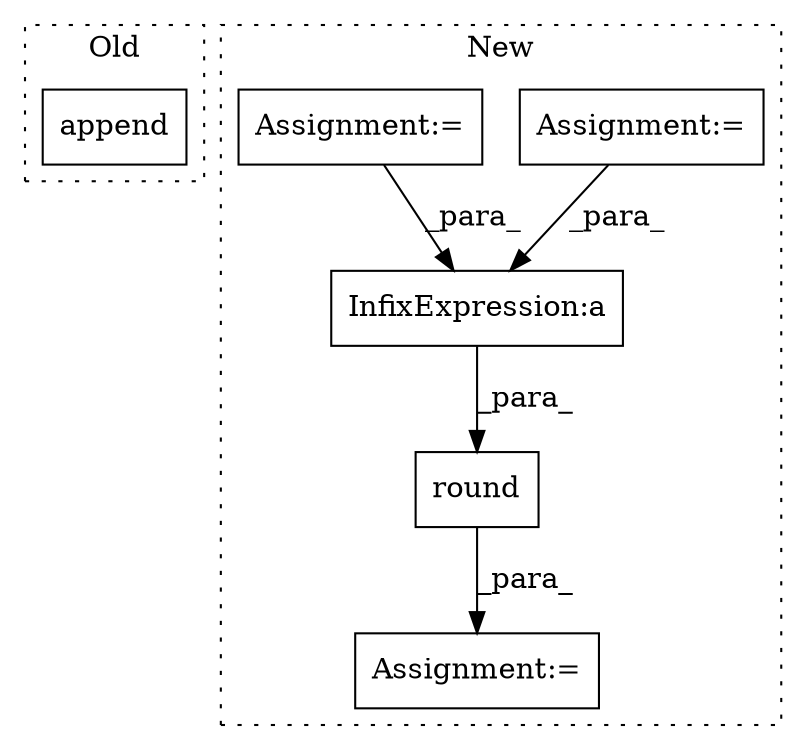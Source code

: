 digraph G {
subgraph cluster0 {
1 [label="append" a="32" s="2700,2782" l="7,1" shape="box"];
label = "Old";
style="dotted";
}
subgraph cluster1 {
2 [label="round" a="32" s="2404,2420" l="6,1" shape="box"];
3 [label="InfixExpression:a" a="27" s="2416" l="3" shape="box"];
4 [label="Assignment:=" a="7" s="2002" l="1" shape="box"];
5 [label="Assignment:=" a="7" s="2403" l="1" shape="box"];
6 [label="Assignment:=" a="7" s="2149" l="1" shape="box"];
label = "New";
style="dotted";
}
2 -> 5 [label="_para_"];
3 -> 2 [label="_para_"];
4 -> 3 [label="_para_"];
6 -> 3 [label="_para_"];
}